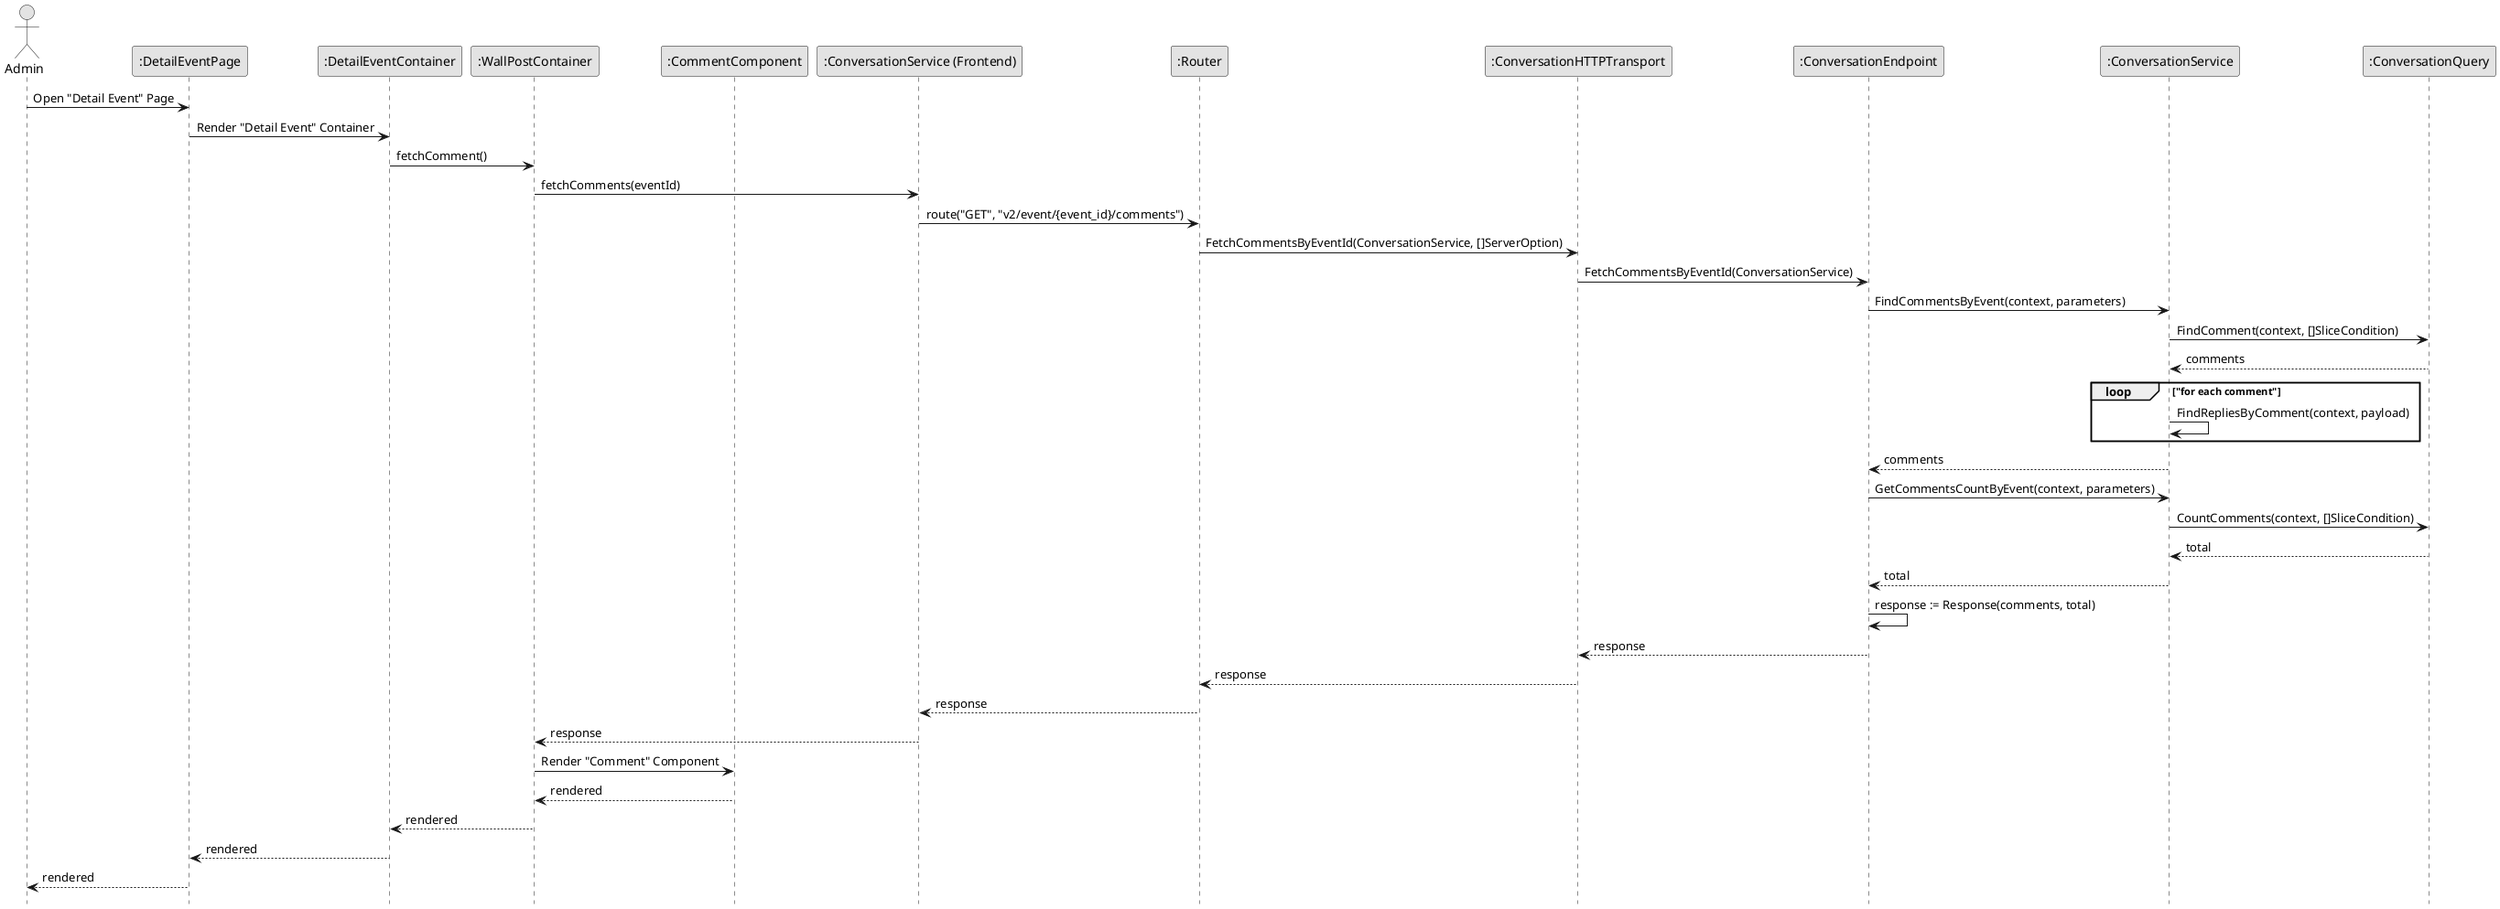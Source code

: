 @startuml ViewComment_Member

skinparam Monochrome true
skinparam Shadowing false
hide footbox

actor "Admin" as Admin
participant ":DetailEventPage" as DetailEventPage
participant ":DetailEventContainer" as DetailEventContainer
participant ":WallPostContainer" as WallPostContainer
participant ":CommentComponent" as CommentComponent
participant ":ConversationService (Frontend)" as FEConversationService
participant ":Router" as Router
participant ":ConversationHTTPTransport" as ConversationHTTPTransport
participant ":ConversationEndpoint" as ConversationEndpoint
participant ":ConversationService" as ConversationService
participant ":ConversationQuery" as ConversationQuery

Admin->DetailEventPage: Open "Detail Event" Page
DetailEventPage->DetailEventContainer: Render "Detail Event" Container
DetailEventContainer->WallPostContainer: fetchComment()
WallPostContainer->FEConversationService: fetchComments(eventId)
FEConversationService->Router: route("GET", "v2/event/{event_id}/comments")
Router->ConversationHTTPTransport: FetchCommentsByEventId(ConversationService, []ServerOption)
ConversationHTTPTransport->ConversationEndpoint: FetchCommentsByEventId(ConversationService)
ConversationEndpoint->ConversationService: FindCommentsByEvent(context, parameters)
ConversationService->ConversationQuery: FindComment(context, []SliceCondition)
ConversationQuery-->ConversationService: comments
loop "for each comment"
    ConversationService->ConversationService: FindRepliesByComment(context, payload)
end
ConversationService-->ConversationEndpoint: comments

ConversationEndpoint->ConversationService: GetCommentsCountByEvent(context, parameters)
ConversationService->ConversationQuery: CountComments(context, []SliceCondition)
ConversationQuery-->ConversationService: total
ConversationService-->ConversationEndpoint: total
ConversationEndpoint->ConversationEndpoint: response := Response(comments, total)
ConversationEndpoint-->ConversationHTTPTransport: response
ConversationHTTPTransport-->Router: response
Router-->FEConversationService: response
FEConversationService-->WallPostContainer: response

WallPostContainer->CommentComponent: Render "Comment" Component
CommentComponent-->WallPostContainer: rendered
WallPostContainer-->DetailEventContainer: rendered
DetailEventContainer-->DetailEventPage: rendered
DetailEventPage-->Admin: rendered

@enduml